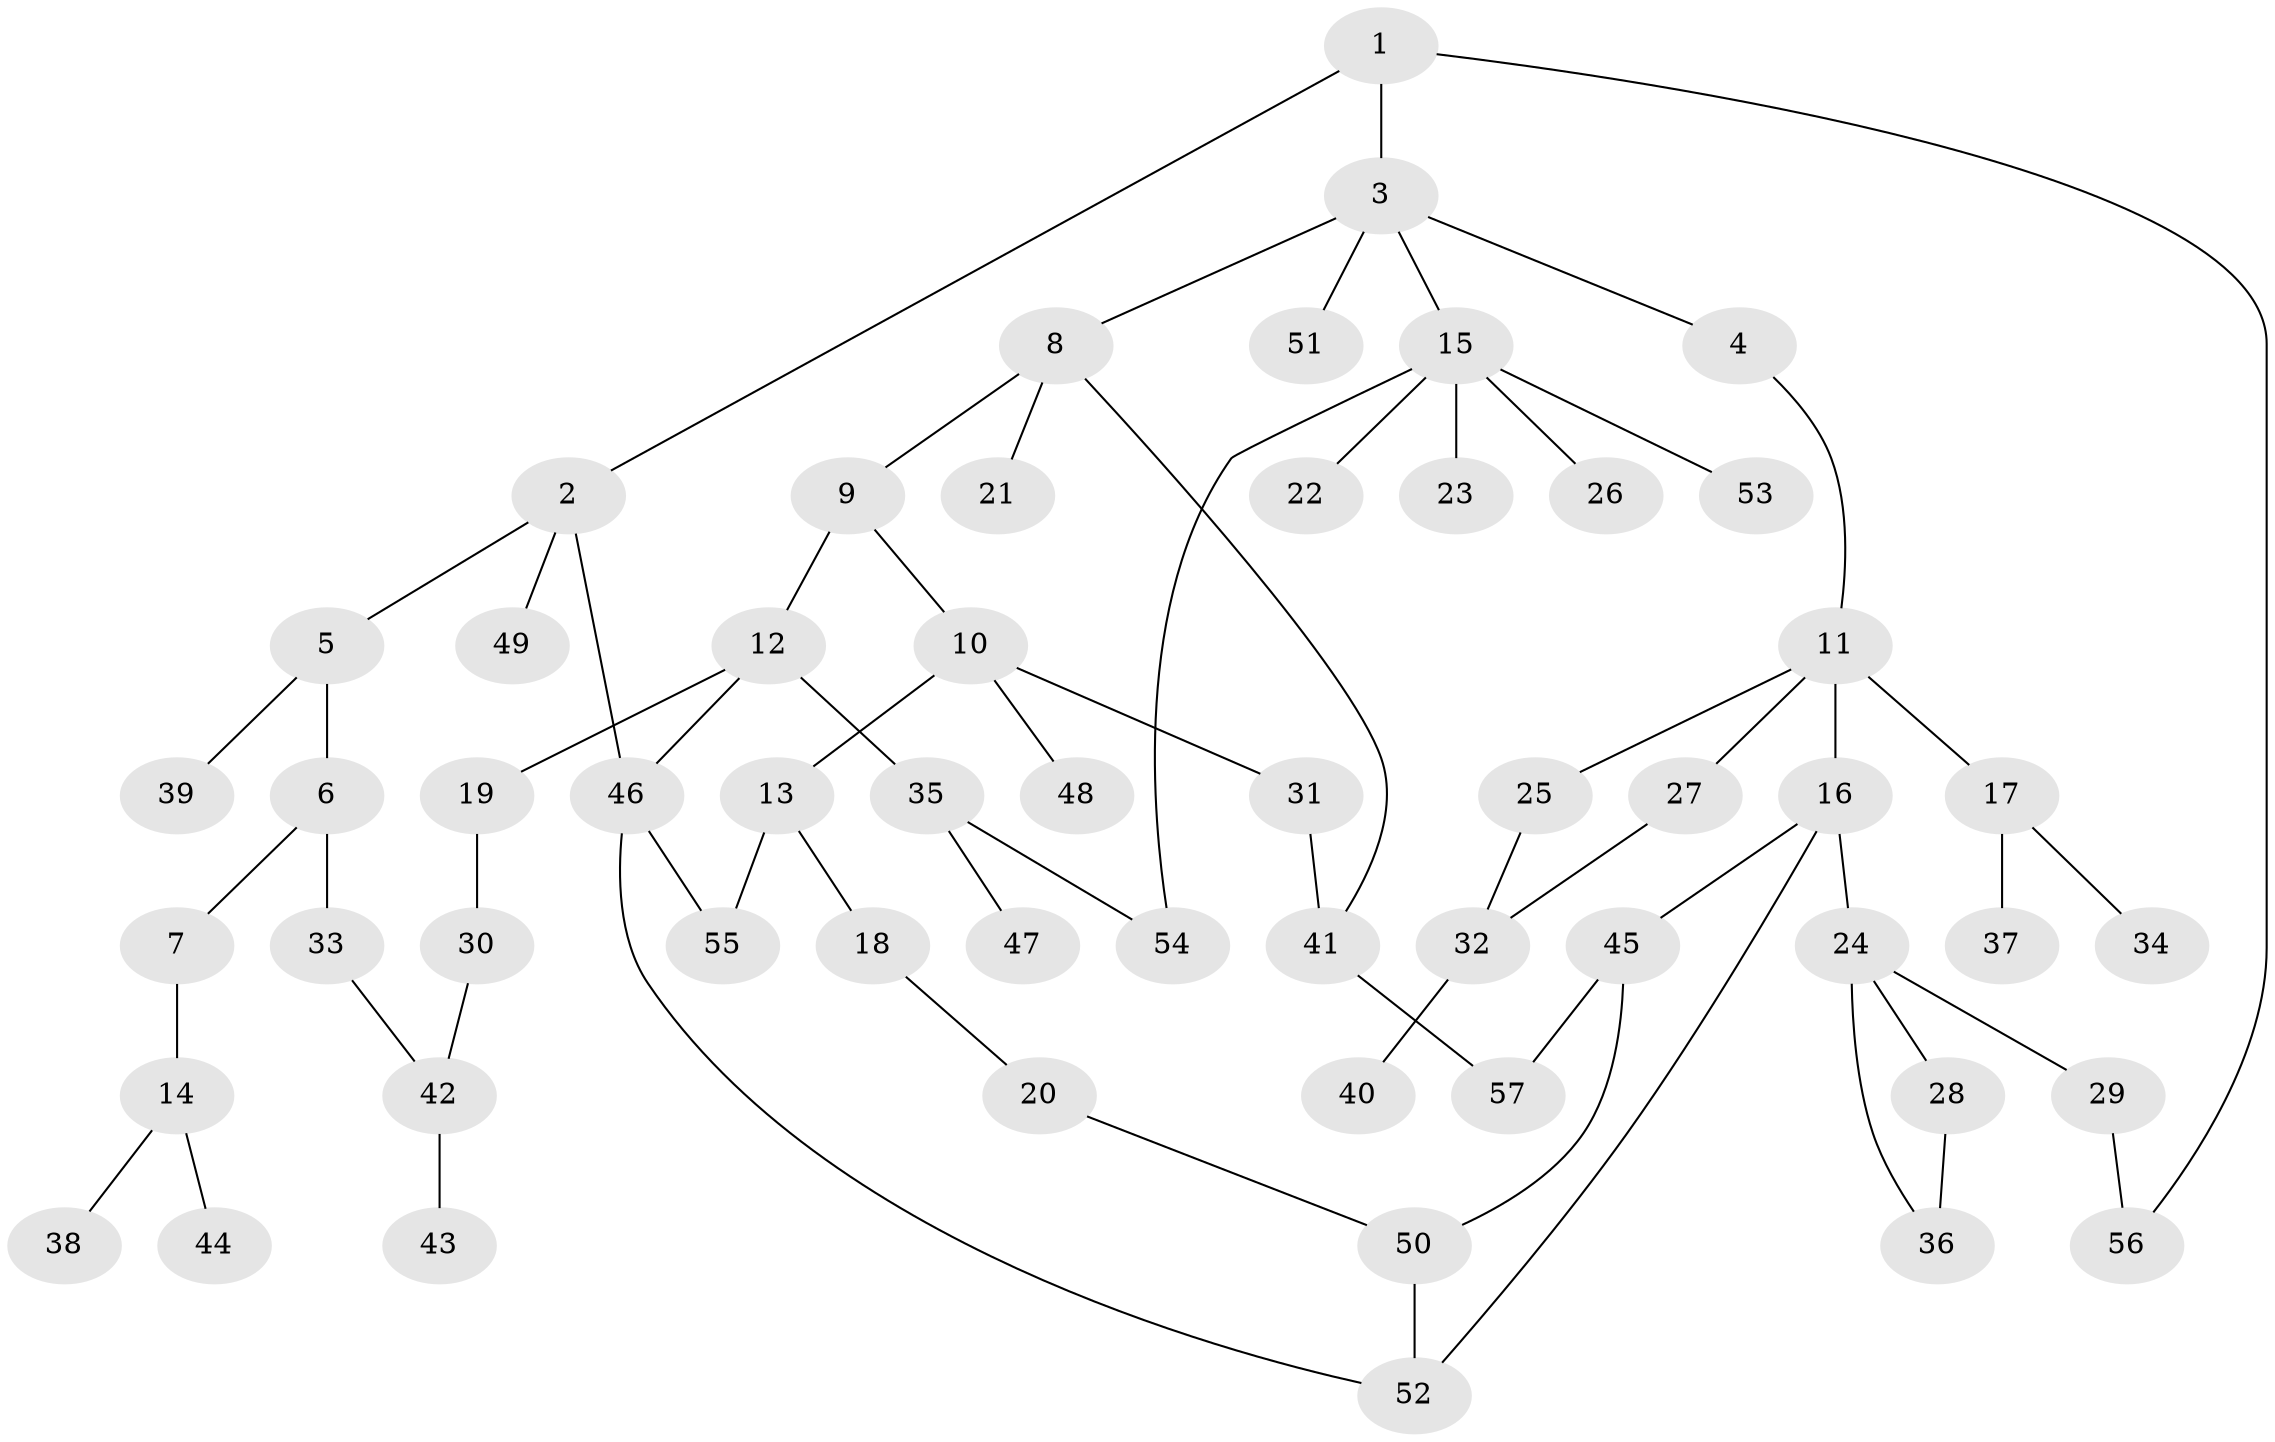 // Generated by graph-tools (version 1.1) at 2025/34/03/09/25 02:34:18]
// undirected, 57 vertices, 68 edges
graph export_dot {
graph [start="1"]
  node [color=gray90,style=filled];
  1;
  2;
  3;
  4;
  5;
  6;
  7;
  8;
  9;
  10;
  11;
  12;
  13;
  14;
  15;
  16;
  17;
  18;
  19;
  20;
  21;
  22;
  23;
  24;
  25;
  26;
  27;
  28;
  29;
  30;
  31;
  32;
  33;
  34;
  35;
  36;
  37;
  38;
  39;
  40;
  41;
  42;
  43;
  44;
  45;
  46;
  47;
  48;
  49;
  50;
  51;
  52;
  53;
  54;
  55;
  56;
  57;
  1 -- 2;
  1 -- 3;
  1 -- 56;
  2 -- 5;
  2 -- 49;
  2 -- 46;
  3 -- 4;
  3 -- 8;
  3 -- 15;
  3 -- 51;
  4 -- 11;
  5 -- 6;
  5 -- 39;
  6 -- 7;
  6 -- 33;
  7 -- 14;
  8 -- 9;
  8 -- 21;
  8 -- 41;
  9 -- 10;
  9 -- 12;
  10 -- 13;
  10 -- 31;
  10 -- 48;
  11 -- 16;
  11 -- 17;
  11 -- 25;
  11 -- 27;
  12 -- 19;
  12 -- 35;
  12 -- 46;
  13 -- 18;
  13 -- 55;
  14 -- 38;
  14 -- 44;
  15 -- 22;
  15 -- 23;
  15 -- 26;
  15 -- 53;
  15 -- 54;
  16 -- 24;
  16 -- 45;
  16 -- 52;
  17 -- 34;
  17 -- 37;
  18 -- 20;
  19 -- 30;
  20 -- 50;
  24 -- 28;
  24 -- 29;
  24 -- 36;
  25 -- 32;
  27 -- 32;
  28 -- 36;
  29 -- 56;
  30 -- 42;
  31 -- 41;
  32 -- 40;
  33 -- 42;
  35 -- 47;
  35 -- 54;
  41 -- 57;
  42 -- 43;
  45 -- 57;
  45 -- 50;
  46 -- 55;
  46 -- 52;
  50 -- 52;
}
